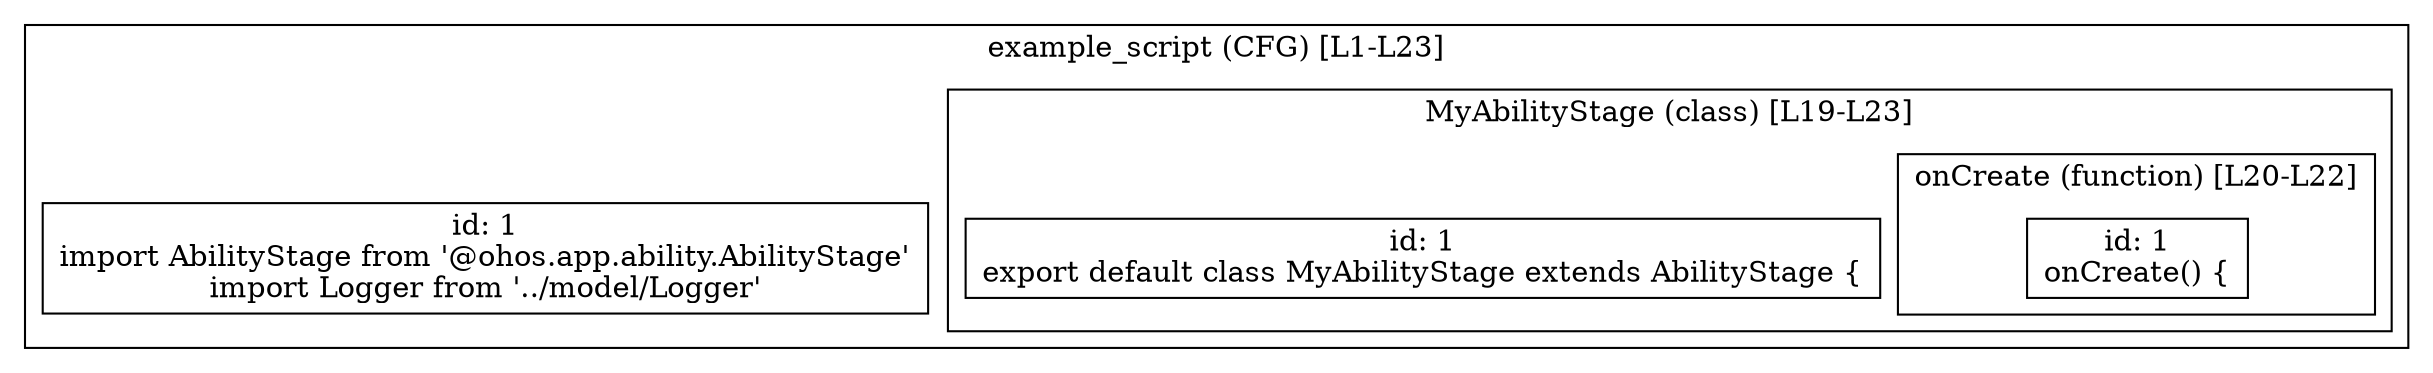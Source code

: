 digraph "127.ts" {
  subgraph "cluster_1" {
    label="example_script (CFG) [L1-L23]";
    node_1_1 [label="id: 1\nimport AbilityStage from '@ohos.app.ability.AbilityStage'
import Logger from '../model/Logger'", shape=box];
  subgraph "cluster_2" {
    label="MyAbilityStage (class) [L19-L23]";
    node_2_1 [label="id: 1\nexport default class MyAbilityStage extends AbilityStage {", shape=box];
  subgraph "cluster_3" {
    label="onCreate (function) [L20-L22]";
    node_3_1 [label="id: 1\nonCreate() {", shape=box];
  }
  }
  }
}
